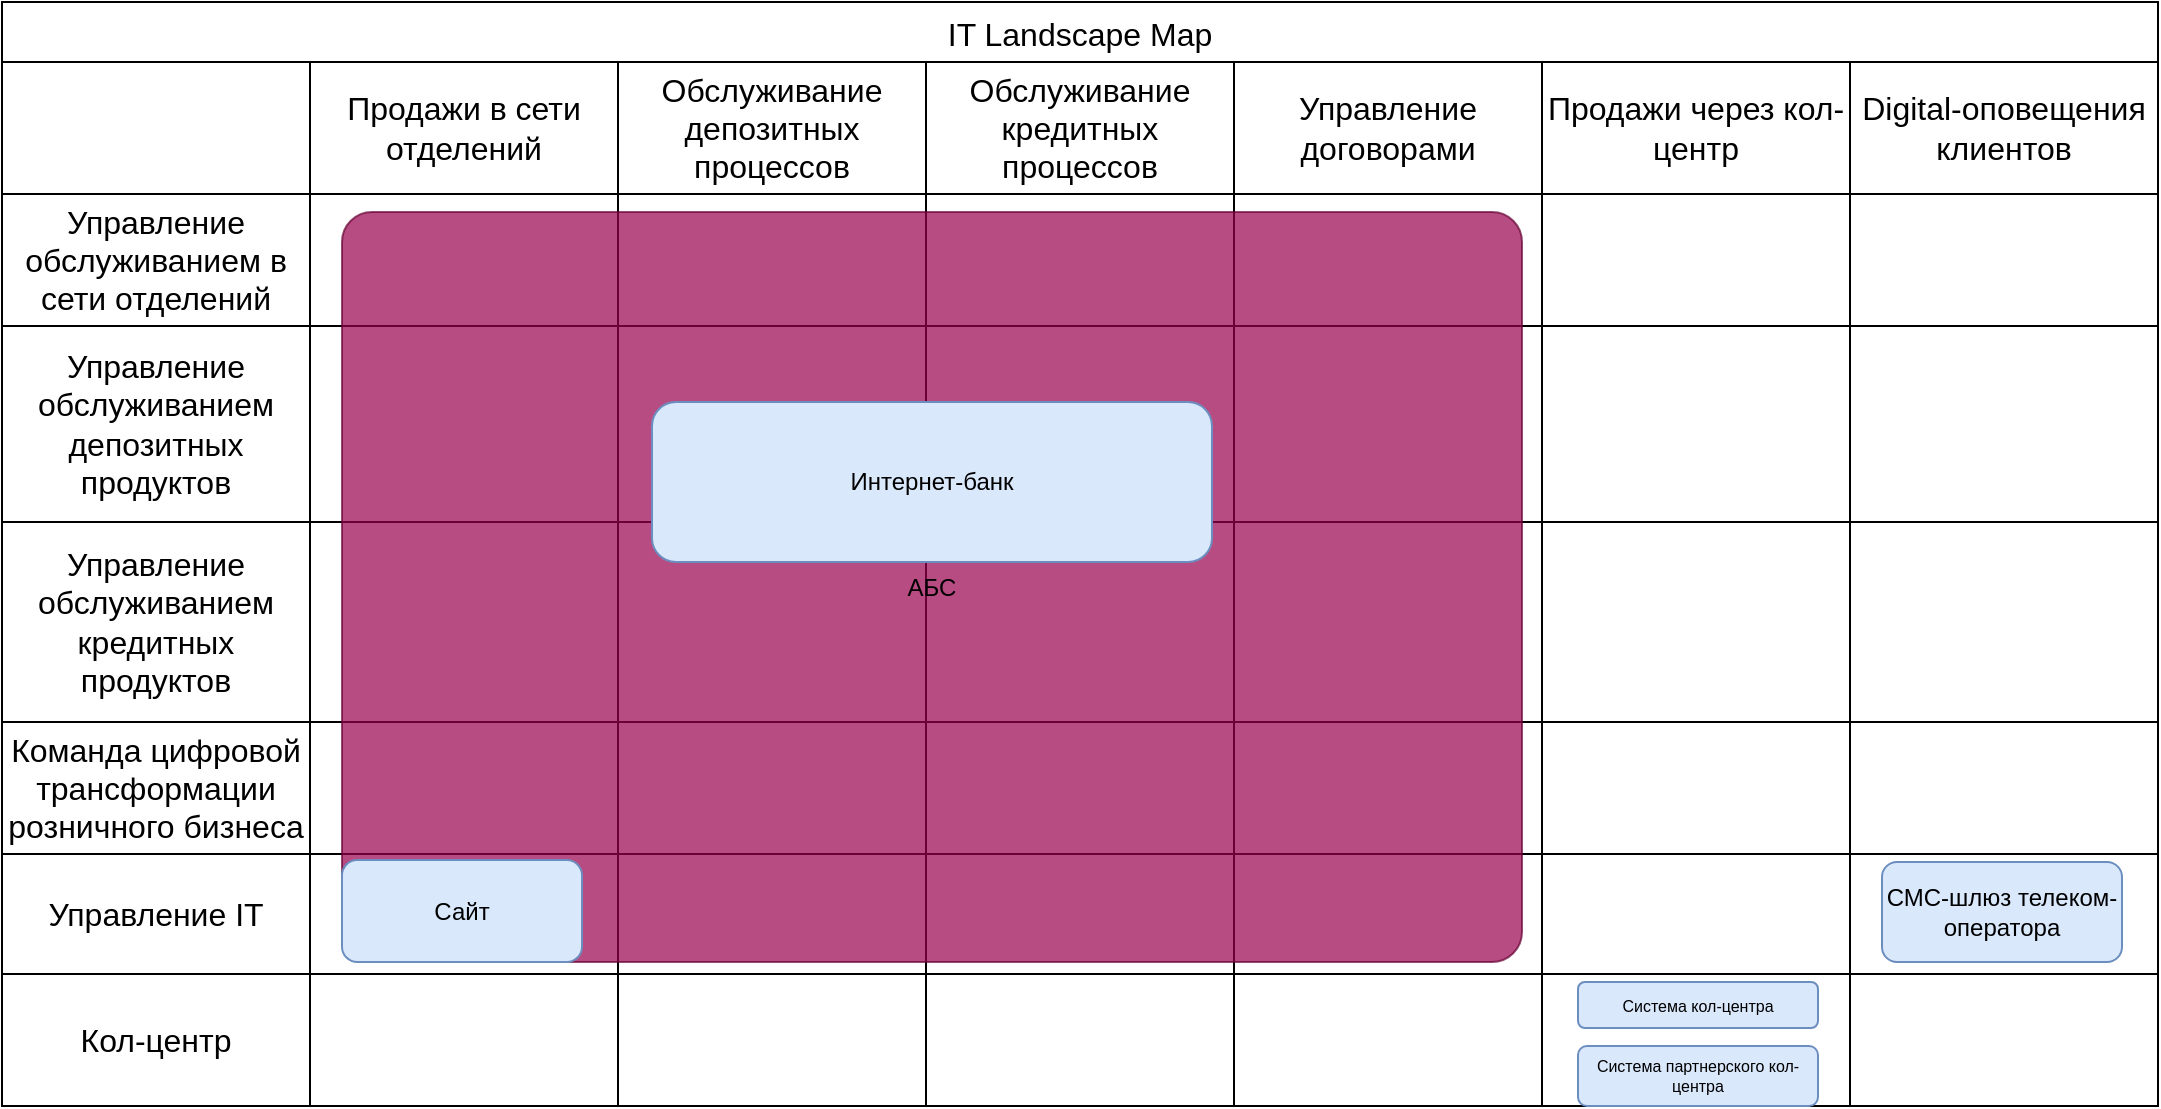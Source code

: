 <mxfile version="27.0.3">
  <diagram name="Page-1" id="yXXxy7qz2wfKuxrvr1Yr">
    <mxGraphModel grid="1" page="1" gridSize="10" guides="1" tooltips="1" connect="1" arrows="1" fold="1" pageScale="1" pageWidth="2339" pageHeight="3300" math="0" shadow="0">
      <root>
        <mxCell id="0" />
        <mxCell id="1" parent="0" />
        <mxCell id="sKIPhGIStelRBDxJ9E2L-1" value="IT Landscape Map" style="shape=table;startSize=30;container=1;collapsible=0;childLayout=tableLayout;strokeColor=default;fontSize=16;" vertex="1" parent="1">
          <mxGeometry x="80" y="80" width="1078" height="552" as="geometry" />
        </mxCell>
        <mxCell id="sKIPhGIStelRBDxJ9E2L-2" value="" style="shape=tableRow;horizontal=0;startSize=0;swimlaneHead=0;swimlaneBody=0;strokeColor=inherit;top=0;left=0;bottom=0;right=0;collapsible=0;dropTarget=0;fillColor=none;points=[[0,0.5],[1,0.5]];portConstraint=eastwest;fontSize=16;" vertex="1" parent="sKIPhGIStelRBDxJ9E2L-1">
          <mxGeometry y="30" width="1078" height="66" as="geometry" />
        </mxCell>
        <mxCell id="sKIPhGIStelRBDxJ9E2L-3" value="" style="shape=partialRectangle;html=1;whiteSpace=wrap;connectable=0;strokeColor=inherit;overflow=hidden;fillColor=none;top=0;left=0;bottom=0;right=0;pointerEvents=1;fontSize=16;" vertex="1" parent="sKIPhGIStelRBDxJ9E2L-2">
          <mxGeometry width="154" height="66" as="geometry">
            <mxRectangle width="154" height="66" as="alternateBounds" />
          </mxGeometry>
        </mxCell>
        <mxCell id="sKIPhGIStelRBDxJ9E2L-4" value="Продажи в сети отделений" style="shape=partialRectangle;html=1;whiteSpace=wrap;connectable=0;strokeColor=inherit;overflow=hidden;fillColor=none;top=0;left=0;bottom=0;right=0;pointerEvents=1;fontSize=16;" vertex="1" parent="sKIPhGIStelRBDxJ9E2L-2">
          <mxGeometry x="154" width="154" height="66" as="geometry">
            <mxRectangle width="154" height="66" as="alternateBounds" />
          </mxGeometry>
        </mxCell>
        <mxCell id="sKIPhGIStelRBDxJ9E2L-5" value="Обслуживание депозитных процессов" style="shape=partialRectangle;html=1;whiteSpace=wrap;connectable=0;strokeColor=inherit;overflow=hidden;fillColor=none;top=0;left=0;bottom=0;right=0;pointerEvents=1;fontSize=16;" vertex="1" parent="sKIPhGIStelRBDxJ9E2L-2">
          <mxGeometry x="308" width="154" height="66" as="geometry">
            <mxRectangle width="154" height="66" as="alternateBounds" />
          </mxGeometry>
        </mxCell>
        <mxCell id="sKIPhGIStelRBDxJ9E2L-14" value="Обслуживание кредитных процессов" style="shape=partialRectangle;html=1;whiteSpace=wrap;connectable=0;strokeColor=inherit;overflow=hidden;fillColor=none;top=0;left=0;bottom=0;right=0;pointerEvents=1;fontSize=16;" vertex="1" parent="sKIPhGIStelRBDxJ9E2L-2">
          <mxGeometry x="462" width="154" height="66" as="geometry">
            <mxRectangle width="154" height="66" as="alternateBounds" />
          </mxGeometry>
        </mxCell>
        <mxCell id="sKIPhGIStelRBDxJ9E2L-17" value="Управление договорами" style="shape=partialRectangle;html=1;whiteSpace=wrap;connectable=0;strokeColor=inherit;overflow=hidden;fillColor=none;top=0;left=0;bottom=0;right=0;pointerEvents=1;fontSize=16;" vertex="1" parent="sKIPhGIStelRBDxJ9E2L-2">
          <mxGeometry x="616" width="154" height="66" as="geometry">
            <mxRectangle width="154" height="66" as="alternateBounds" />
          </mxGeometry>
        </mxCell>
        <mxCell id="VhlRy4VZhJ0WZ9JeDpgp-1" value="Продажи через кол-центр" style="shape=partialRectangle;html=1;whiteSpace=wrap;connectable=0;strokeColor=inherit;overflow=hidden;fillColor=none;top=0;left=0;bottom=0;right=0;pointerEvents=1;fontSize=16;" vertex="1" parent="sKIPhGIStelRBDxJ9E2L-2">
          <mxGeometry x="770" width="154" height="66" as="geometry">
            <mxRectangle width="154" height="66" as="alternateBounds" />
          </mxGeometry>
        </mxCell>
        <mxCell id="VhlRy4VZhJ0WZ9JeDpgp-8" value="Digital-оповещения клиентов" style="shape=partialRectangle;html=1;whiteSpace=wrap;connectable=0;strokeColor=inherit;overflow=hidden;fillColor=none;top=0;left=0;bottom=0;right=0;pointerEvents=1;fontSize=16;" vertex="1" parent="sKIPhGIStelRBDxJ9E2L-2">
          <mxGeometry x="924" width="154" height="66" as="geometry">
            <mxRectangle width="154" height="66" as="alternateBounds" />
          </mxGeometry>
        </mxCell>
        <mxCell id="sKIPhGIStelRBDxJ9E2L-6" value="" style="shape=tableRow;horizontal=0;startSize=0;swimlaneHead=0;swimlaneBody=0;strokeColor=inherit;top=0;left=0;bottom=0;right=0;collapsible=0;dropTarget=0;fillColor=none;points=[[0,0.5],[1,0.5]];portConstraint=eastwest;fontSize=16;" vertex="1" parent="sKIPhGIStelRBDxJ9E2L-1">
          <mxGeometry y="96" width="1078" height="66" as="geometry" />
        </mxCell>
        <mxCell id="sKIPhGIStelRBDxJ9E2L-7" value="Управление обслуживанием в сети отделений" style="shape=partialRectangle;html=1;whiteSpace=wrap;connectable=0;strokeColor=inherit;overflow=hidden;fillColor=none;top=0;left=0;bottom=0;right=0;pointerEvents=1;fontSize=16;" vertex="1" parent="sKIPhGIStelRBDxJ9E2L-6">
          <mxGeometry width="154" height="66" as="geometry">
            <mxRectangle width="154" height="66" as="alternateBounds" />
          </mxGeometry>
        </mxCell>
        <mxCell id="sKIPhGIStelRBDxJ9E2L-8" value="" style="shape=partialRectangle;html=1;whiteSpace=wrap;connectable=0;strokeColor=inherit;overflow=hidden;fillColor=none;top=0;left=0;bottom=0;right=0;pointerEvents=1;fontSize=16;" vertex="1" parent="sKIPhGIStelRBDxJ9E2L-6">
          <mxGeometry x="154" width="154" height="66" as="geometry">
            <mxRectangle width="154" height="66" as="alternateBounds" />
          </mxGeometry>
        </mxCell>
        <mxCell id="sKIPhGIStelRBDxJ9E2L-9" value="" style="shape=partialRectangle;html=1;whiteSpace=wrap;connectable=0;strokeColor=inherit;overflow=hidden;fillColor=none;top=0;left=0;bottom=0;right=0;pointerEvents=1;fontSize=16;" vertex="1" parent="sKIPhGIStelRBDxJ9E2L-6">
          <mxGeometry x="308" width="154" height="66" as="geometry">
            <mxRectangle width="154" height="66" as="alternateBounds" />
          </mxGeometry>
        </mxCell>
        <mxCell id="sKIPhGIStelRBDxJ9E2L-15" value="" style="shape=partialRectangle;html=1;whiteSpace=wrap;connectable=0;strokeColor=inherit;overflow=hidden;fillColor=none;top=0;left=0;bottom=0;right=0;pointerEvents=1;fontSize=16;" vertex="1" parent="sKIPhGIStelRBDxJ9E2L-6">
          <mxGeometry x="462" width="154" height="66" as="geometry">
            <mxRectangle width="154" height="66" as="alternateBounds" />
          </mxGeometry>
        </mxCell>
        <mxCell id="sKIPhGIStelRBDxJ9E2L-18" style="shape=partialRectangle;html=1;whiteSpace=wrap;connectable=0;strokeColor=inherit;overflow=hidden;fillColor=none;top=0;left=0;bottom=0;right=0;pointerEvents=1;fontSize=16;" vertex="1" parent="sKIPhGIStelRBDxJ9E2L-6">
          <mxGeometry x="616" width="154" height="66" as="geometry">
            <mxRectangle width="154" height="66" as="alternateBounds" />
          </mxGeometry>
        </mxCell>
        <mxCell id="VhlRy4VZhJ0WZ9JeDpgp-2" style="shape=partialRectangle;html=1;whiteSpace=wrap;connectable=0;strokeColor=inherit;overflow=hidden;fillColor=none;top=0;left=0;bottom=0;right=0;pointerEvents=1;fontSize=16;" vertex="1" parent="sKIPhGIStelRBDxJ9E2L-6">
          <mxGeometry x="770" width="154" height="66" as="geometry">
            <mxRectangle width="154" height="66" as="alternateBounds" />
          </mxGeometry>
        </mxCell>
        <mxCell id="VhlRy4VZhJ0WZ9JeDpgp-9" style="shape=partialRectangle;html=1;whiteSpace=wrap;connectable=0;strokeColor=inherit;overflow=hidden;fillColor=none;top=0;left=0;bottom=0;right=0;pointerEvents=1;fontSize=16;" vertex="1" parent="sKIPhGIStelRBDxJ9E2L-6">
          <mxGeometry x="924" width="154" height="66" as="geometry">
            <mxRectangle width="154" height="66" as="alternateBounds" />
          </mxGeometry>
        </mxCell>
        <mxCell id="sKIPhGIStelRBDxJ9E2L-10" value="" style="shape=tableRow;horizontal=0;startSize=0;swimlaneHead=0;swimlaneBody=0;strokeColor=inherit;top=0;left=0;bottom=0;right=0;collapsible=0;dropTarget=0;fillColor=none;points=[[0,0.5],[1,0.5]];portConstraint=eastwest;fontSize=16;" vertex="1" parent="sKIPhGIStelRBDxJ9E2L-1">
          <mxGeometry y="162" width="1078" height="98" as="geometry" />
        </mxCell>
        <mxCell id="sKIPhGIStelRBDxJ9E2L-11" value="Управление обслуживанием депозитных продуктов" style="shape=partialRectangle;html=1;whiteSpace=wrap;connectable=0;strokeColor=inherit;overflow=hidden;fillColor=none;top=0;left=0;bottom=0;right=0;pointerEvents=1;fontSize=16;" vertex="1" parent="sKIPhGIStelRBDxJ9E2L-10">
          <mxGeometry width="154" height="98" as="geometry">
            <mxRectangle width="154" height="98" as="alternateBounds" />
          </mxGeometry>
        </mxCell>
        <mxCell id="sKIPhGIStelRBDxJ9E2L-12" value="" style="shape=partialRectangle;html=1;whiteSpace=wrap;connectable=0;strokeColor=inherit;overflow=hidden;fillColor=none;top=0;left=0;bottom=0;right=0;pointerEvents=1;fontSize=16;" vertex="1" parent="sKIPhGIStelRBDxJ9E2L-10">
          <mxGeometry x="154" width="154" height="98" as="geometry">
            <mxRectangle width="154" height="98" as="alternateBounds" />
          </mxGeometry>
        </mxCell>
        <mxCell id="sKIPhGIStelRBDxJ9E2L-13" value="" style="shape=partialRectangle;html=1;whiteSpace=wrap;connectable=0;strokeColor=inherit;overflow=hidden;fillColor=none;top=0;left=0;bottom=0;right=0;pointerEvents=1;fontSize=16;" vertex="1" parent="sKIPhGIStelRBDxJ9E2L-10">
          <mxGeometry x="308" width="154" height="98" as="geometry">
            <mxRectangle width="154" height="98" as="alternateBounds" />
          </mxGeometry>
        </mxCell>
        <mxCell id="sKIPhGIStelRBDxJ9E2L-16" style="shape=partialRectangle;html=1;whiteSpace=wrap;connectable=0;strokeColor=inherit;overflow=hidden;fillColor=none;top=0;left=0;bottom=0;right=0;pointerEvents=1;fontSize=16;" vertex="1" parent="sKIPhGIStelRBDxJ9E2L-10">
          <mxGeometry x="462" width="154" height="98" as="geometry">
            <mxRectangle width="154" height="98" as="alternateBounds" />
          </mxGeometry>
        </mxCell>
        <mxCell id="sKIPhGIStelRBDxJ9E2L-19" style="shape=partialRectangle;html=1;whiteSpace=wrap;connectable=0;strokeColor=inherit;overflow=hidden;fillColor=none;top=0;left=0;bottom=0;right=0;pointerEvents=1;fontSize=16;" vertex="1" parent="sKIPhGIStelRBDxJ9E2L-10">
          <mxGeometry x="616" width="154" height="98" as="geometry">
            <mxRectangle width="154" height="98" as="alternateBounds" />
          </mxGeometry>
        </mxCell>
        <mxCell id="VhlRy4VZhJ0WZ9JeDpgp-3" style="shape=partialRectangle;html=1;whiteSpace=wrap;connectable=0;strokeColor=inherit;overflow=hidden;fillColor=none;top=0;left=0;bottom=0;right=0;pointerEvents=1;fontSize=16;" vertex="1" parent="sKIPhGIStelRBDxJ9E2L-10">
          <mxGeometry x="770" width="154" height="98" as="geometry">
            <mxRectangle width="154" height="98" as="alternateBounds" />
          </mxGeometry>
        </mxCell>
        <mxCell id="VhlRy4VZhJ0WZ9JeDpgp-10" style="shape=partialRectangle;html=1;whiteSpace=wrap;connectable=0;strokeColor=inherit;overflow=hidden;fillColor=none;top=0;left=0;bottom=0;right=0;pointerEvents=1;fontSize=16;" vertex="1" parent="sKIPhGIStelRBDxJ9E2L-10">
          <mxGeometry x="924" width="154" height="98" as="geometry">
            <mxRectangle width="154" height="98" as="alternateBounds" />
          </mxGeometry>
        </mxCell>
        <mxCell id="sKIPhGIStelRBDxJ9E2L-20" style="shape=tableRow;horizontal=0;startSize=0;swimlaneHead=0;swimlaneBody=0;strokeColor=inherit;top=0;left=0;bottom=0;right=0;collapsible=0;dropTarget=0;fillColor=none;points=[[0,0.5],[1,0.5]];portConstraint=eastwest;fontSize=16;" vertex="1" parent="sKIPhGIStelRBDxJ9E2L-1">
          <mxGeometry y="260" width="1078" height="100" as="geometry" />
        </mxCell>
        <mxCell id="sKIPhGIStelRBDxJ9E2L-21" value="Управление обслуживанием кредитных продуктов" style="shape=partialRectangle;html=1;whiteSpace=wrap;connectable=0;strokeColor=inherit;overflow=hidden;fillColor=none;top=0;left=0;bottom=0;right=0;pointerEvents=1;fontSize=16;" vertex="1" parent="sKIPhGIStelRBDxJ9E2L-20">
          <mxGeometry width="154" height="100" as="geometry">
            <mxRectangle width="154" height="100" as="alternateBounds" />
          </mxGeometry>
        </mxCell>
        <mxCell id="sKIPhGIStelRBDxJ9E2L-22" value="" style="shape=partialRectangle;html=1;whiteSpace=wrap;connectable=0;strokeColor=inherit;overflow=hidden;fillColor=none;top=0;left=0;bottom=0;right=0;pointerEvents=1;fontSize=16;" vertex="1" parent="sKIPhGIStelRBDxJ9E2L-20">
          <mxGeometry x="154" width="154" height="100" as="geometry">
            <mxRectangle width="154" height="100" as="alternateBounds" />
          </mxGeometry>
        </mxCell>
        <mxCell id="sKIPhGIStelRBDxJ9E2L-23" style="shape=partialRectangle;html=1;whiteSpace=wrap;connectable=0;strokeColor=inherit;overflow=hidden;fillColor=none;top=0;left=0;bottom=0;right=0;pointerEvents=1;fontSize=16;" vertex="1" parent="sKIPhGIStelRBDxJ9E2L-20">
          <mxGeometry x="308" width="154" height="100" as="geometry">
            <mxRectangle width="154" height="100" as="alternateBounds" />
          </mxGeometry>
        </mxCell>
        <mxCell id="sKIPhGIStelRBDxJ9E2L-24" style="shape=partialRectangle;html=1;whiteSpace=wrap;connectable=0;strokeColor=inherit;overflow=hidden;fillColor=none;top=0;left=0;bottom=0;right=0;pointerEvents=1;fontSize=16;" vertex="1" parent="sKIPhGIStelRBDxJ9E2L-20">
          <mxGeometry x="462" width="154" height="100" as="geometry">
            <mxRectangle width="154" height="100" as="alternateBounds" />
          </mxGeometry>
        </mxCell>
        <mxCell id="sKIPhGIStelRBDxJ9E2L-25" style="shape=partialRectangle;html=1;whiteSpace=wrap;connectable=0;strokeColor=inherit;overflow=hidden;fillColor=none;top=0;left=0;bottom=0;right=0;pointerEvents=1;fontSize=16;" vertex="1" parent="sKIPhGIStelRBDxJ9E2L-20">
          <mxGeometry x="616" width="154" height="100" as="geometry">
            <mxRectangle width="154" height="100" as="alternateBounds" />
          </mxGeometry>
        </mxCell>
        <mxCell id="VhlRy4VZhJ0WZ9JeDpgp-4" style="shape=partialRectangle;html=1;whiteSpace=wrap;connectable=0;strokeColor=inherit;overflow=hidden;fillColor=none;top=0;left=0;bottom=0;right=0;pointerEvents=1;fontSize=16;" vertex="1" parent="sKIPhGIStelRBDxJ9E2L-20">
          <mxGeometry x="770" width="154" height="100" as="geometry">
            <mxRectangle width="154" height="100" as="alternateBounds" />
          </mxGeometry>
        </mxCell>
        <mxCell id="VhlRy4VZhJ0WZ9JeDpgp-11" style="shape=partialRectangle;html=1;whiteSpace=wrap;connectable=0;strokeColor=inherit;overflow=hidden;fillColor=none;top=0;left=0;bottom=0;right=0;pointerEvents=1;fontSize=16;" vertex="1" parent="sKIPhGIStelRBDxJ9E2L-20">
          <mxGeometry x="924" width="154" height="100" as="geometry">
            <mxRectangle width="154" height="100" as="alternateBounds" />
          </mxGeometry>
        </mxCell>
        <mxCell id="sKIPhGIStelRBDxJ9E2L-26" style="shape=tableRow;horizontal=0;startSize=0;swimlaneHead=0;swimlaneBody=0;strokeColor=inherit;top=0;left=0;bottom=0;right=0;collapsible=0;dropTarget=0;fillColor=none;points=[[0,0.5],[1,0.5]];portConstraint=eastwest;fontSize=16;" vertex="1" parent="sKIPhGIStelRBDxJ9E2L-1">
          <mxGeometry y="360" width="1078" height="66" as="geometry" />
        </mxCell>
        <mxCell id="sKIPhGIStelRBDxJ9E2L-27" value="Команда цифровой трансформации розничного бизнеса" style="shape=partialRectangle;html=1;whiteSpace=wrap;connectable=0;strokeColor=inherit;overflow=hidden;fillColor=none;top=0;left=0;bottom=0;right=0;pointerEvents=1;fontSize=16;" vertex="1" parent="sKIPhGIStelRBDxJ9E2L-26">
          <mxGeometry width="154" height="66" as="geometry">
            <mxRectangle width="154" height="66" as="alternateBounds" />
          </mxGeometry>
        </mxCell>
        <mxCell id="sKIPhGIStelRBDxJ9E2L-28" style="shape=partialRectangle;html=1;whiteSpace=wrap;connectable=0;strokeColor=inherit;overflow=hidden;fillColor=none;top=0;left=0;bottom=0;right=0;pointerEvents=1;fontSize=16;" vertex="1" parent="sKIPhGIStelRBDxJ9E2L-26">
          <mxGeometry x="154" width="154" height="66" as="geometry">
            <mxRectangle width="154" height="66" as="alternateBounds" />
          </mxGeometry>
        </mxCell>
        <mxCell id="sKIPhGIStelRBDxJ9E2L-29" style="shape=partialRectangle;html=1;whiteSpace=wrap;connectable=0;strokeColor=inherit;overflow=hidden;fillColor=none;top=0;left=0;bottom=0;right=0;pointerEvents=1;fontSize=16;" vertex="1" parent="sKIPhGIStelRBDxJ9E2L-26">
          <mxGeometry x="308" width="154" height="66" as="geometry">
            <mxRectangle width="154" height="66" as="alternateBounds" />
          </mxGeometry>
        </mxCell>
        <mxCell id="sKIPhGIStelRBDxJ9E2L-30" style="shape=partialRectangle;html=1;whiteSpace=wrap;connectable=0;strokeColor=inherit;overflow=hidden;fillColor=none;top=0;left=0;bottom=0;right=0;pointerEvents=1;fontSize=16;" vertex="1" parent="sKIPhGIStelRBDxJ9E2L-26">
          <mxGeometry x="462" width="154" height="66" as="geometry">
            <mxRectangle width="154" height="66" as="alternateBounds" />
          </mxGeometry>
        </mxCell>
        <mxCell id="sKIPhGIStelRBDxJ9E2L-31" style="shape=partialRectangle;html=1;whiteSpace=wrap;connectable=0;strokeColor=inherit;overflow=hidden;fillColor=none;top=0;left=0;bottom=0;right=0;pointerEvents=1;fontSize=16;" vertex="1" parent="sKIPhGIStelRBDxJ9E2L-26">
          <mxGeometry x="616" width="154" height="66" as="geometry">
            <mxRectangle width="154" height="66" as="alternateBounds" />
          </mxGeometry>
        </mxCell>
        <mxCell id="VhlRy4VZhJ0WZ9JeDpgp-5" style="shape=partialRectangle;html=1;whiteSpace=wrap;connectable=0;strokeColor=inherit;overflow=hidden;fillColor=none;top=0;left=0;bottom=0;right=0;pointerEvents=1;fontSize=16;" vertex="1" parent="sKIPhGIStelRBDxJ9E2L-26">
          <mxGeometry x="770" width="154" height="66" as="geometry">
            <mxRectangle width="154" height="66" as="alternateBounds" />
          </mxGeometry>
        </mxCell>
        <mxCell id="VhlRy4VZhJ0WZ9JeDpgp-12" style="shape=partialRectangle;html=1;whiteSpace=wrap;connectable=0;strokeColor=inherit;overflow=hidden;fillColor=none;top=0;left=0;bottom=0;right=0;pointerEvents=1;fontSize=16;" vertex="1" parent="sKIPhGIStelRBDxJ9E2L-26">
          <mxGeometry x="924" width="154" height="66" as="geometry">
            <mxRectangle width="154" height="66" as="alternateBounds" />
          </mxGeometry>
        </mxCell>
        <mxCell id="sKIPhGIStelRBDxJ9E2L-32" style="shape=tableRow;horizontal=0;startSize=0;swimlaneHead=0;swimlaneBody=0;strokeColor=inherit;top=0;left=0;bottom=0;right=0;collapsible=0;dropTarget=0;fillColor=none;points=[[0,0.5],[1,0.5]];portConstraint=eastwest;fontSize=16;" vertex="1" parent="sKIPhGIStelRBDxJ9E2L-1">
          <mxGeometry y="426" width="1078" height="60" as="geometry" />
        </mxCell>
        <mxCell id="sKIPhGIStelRBDxJ9E2L-33" value="Управление IT" style="shape=partialRectangle;html=1;whiteSpace=wrap;connectable=0;strokeColor=inherit;overflow=hidden;fillColor=none;top=0;left=0;bottom=0;right=0;pointerEvents=1;fontSize=16;" vertex="1" parent="sKIPhGIStelRBDxJ9E2L-32">
          <mxGeometry width="154" height="60" as="geometry">
            <mxRectangle width="154" height="60" as="alternateBounds" />
          </mxGeometry>
        </mxCell>
        <mxCell id="sKIPhGIStelRBDxJ9E2L-34" style="shape=partialRectangle;html=1;whiteSpace=wrap;connectable=0;strokeColor=inherit;overflow=hidden;fillColor=none;top=0;left=0;bottom=0;right=0;pointerEvents=1;fontSize=16;" vertex="1" parent="sKIPhGIStelRBDxJ9E2L-32">
          <mxGeometry x="154" width="154" height="60" as="geometry">
            <mxRectangle width="154" height="60" as="alternateBounds" />
          </mxGeometry>
        </mxCell>
        <mxCell id="sKIPhGIStelRBDxJ9E2L-35" style="shape=partialRectangle;html=1;whiteSpace=wrap;connectable=0;strokeColor=inherit;overflow=hidden;fillColor=none;top=0;left=0;bottom=0;right=0;pointerEvents=1;fontSize=16;" vertex="1" parent="sKIPhGIStelRBDxJ9E2L-32">
          <mxGeometry x="308" width="154" height="60" as="geometry">
            <mxRectangle width="154" height="60" as="alternateBounds" />
          </mxGeometry>
        </mxCell>
        <mxCell id="sKIPhGIStelRBDxJ9E2L-36" style="shape=partialRectangle;html=1;whiteSpace=wrap;connectable=0;strokeColor=inherit;overflow=hidden;fillColor=none;top=0;left=0;bottom=0;right=0;pointerEvents=1;fontSize=16;" vertex="1" parent="sKIPhGIStelRBDxJ9E2L-32">
          <mxGeometry x="462" width="154" height="60" as="geometry">
            <mxRectangle width="154" height="60" as="alternateBounds" />
          </mxGeometry>
        </mxCell>
        <mxCell id="sKIPhGIStelRBDxJ9E2L-37" style="shape=partialRectangle;html=1;whiteSpace=wrap;connectable=0;strokeColor=inherit;overflow=hidden;fillColor=none;top=0;left=0;bottom=0;right=0;pointerEvents=1;fontSize=16;" vertex="1" parent="sKIPhGIStelRBDxJ9E2L-32">
          <mxGeometry x="616" width="154" height="60" as="geometry">
            <mxRectangle width="154" height="60" as="alternateBounds" />
          </mxGeometry>
        </mxCell>
        <mxCell id="VhlRy4VZhJ0WZ9JeDpgp-6" style="shape=partialRectangle;html=1;whiteSpace=wrap;connectable=0;strokeColor=inherit;overflow=hidden;fillColor=none;top=0;left=0;bottom=0;right=0;pointerEvents=1;fontSize=16;" vertex="1" parent="sKIPhGIStelRBDxJ9E2L-32">
          <mxGeometry x="770" width="154" height="60" as="geometry">
            <mxRectangle width="154" height="60" as="alternateBounds" />
          </mxGeometry>
        </mxCell>
        <mxCell id="VhlRy4VZhJ0WZ9JeDpgp-13" style="shape=partialRectangle;html=1;whiteSpace=wrap;connectable=0;strokeColor=inherit;overflow=hidden;fillColor=none;top=0;left=0;bottom=0;right=0;pointerEvents=1;fontSize=16;" vertex="1" parent="sKIPhGIStelRBDxJ9E2L-32">
          <mxGeometry x="924" width="154" height="60" as="geometry">
            <mxRectangle width="154" height="60" as="alternateBounds" />
          </mxGeometry>
        </mxCell>
        <mxCell id="sKIPhGIStelRBDxJ9E2L-38" style="shape=tableRow;horizontal=0;startSize=0;swimlaneHead=0;swimlaneBody=0;strokeColor=inherit;top=0;left=0;bottom=0;right=0;collapsible=0;dropTarget=0;fillColor=none;points=[[0,0.5],[1,0.5]];portConstraint=eastwest;fontSize=16;" vertex="1" parent="sKIPhGIStelRBDxJ9E2L-1">
          <mxGeometry y="486" width="1078" height="66" as="geometry" />
        </mxCell>
        <mxCell id="sKIPhGIStelRBDxJ9E2L-39" value="Кол-центр" style="shape=partialRectangle;html=1;whiteSpace=wrap;connectable=0;strokeColor=inherit;overflow=hidden;fillColor=none;top=0;left=0;bottom=0;right=0;pointerEvents=1;fontSize=16;" vertex="1" parent="sKIPhGIStelRBDxJ9E2L-38">
          <mxGeometry width="154" height="66" as="geometry">
            <mxRectangle width="154" height="66" as="alternateBounds" />
          </mxGeometry>
        </mxCell>
        <mxCell id="sKIPhGIStelRBDxJ9E2L-40" value="" style="shape=partialRectangle;html=1;whiteSpace=wrap;connectable=0;strokeColor=inherit;overflow=hidden;fillColor=none;top=0;left=0;bottom=0;right=0;pointerEvents=1;fontSize=16;" vertex="1" parent="sKIPhGIStelRBDxJ9E2L-38">
          <mxGeometry x="154" width="154" height="66" as="geometry">
            <mxRectangle width="154" height="66" as="alternateBounds" />
          </mxGeometry>
        </mxCell>
        <mxCell id="sKIPhGIStelRBDxJ9E2L-41" style="shape=partialRectangle;html=1;whiteSpace=wrap;connectable=0;strokeColor=inherit;overflow=hidden;fillColor=none;top=0;left=0;bottom=0;right=0;pointerEvents=1;fontSize=16;" vertex="1" parent="sKIPhGIStelRBDxJ9E2L-38">
          <mxGeometry x="308" width="154" height="66" as="geometry">
            <mxRectangle width="154" height="66" as="alternateBounds" />
          </mxGeometry>
        </mxCell>
        <mxCell id="sKIPhGIStelRBDxJ9E2L-42" style="shape=partialRectangle;html=1;whiteSpace=wrap;connectable=0;strokeColor=inherit;overflow=hidden;fillColor=none;top=0;left=0;bottom=0;right=0;pointerEvents=1;fontSize=16;" vertex="1" parent="sKIPhGIStelRBDxJ9E2L-38">
          <mxGeometry x="462" width="154" height="66" as="geometry">
            <mxRectangle width="154" height="66" as="alternateBounds" />
          </mxGeometry>
        </mxCell>
        <mxCell id="sKIPhGIStelRBDxJ9E2L-43" style="shape=partialRectangle;html=1;whiteSpace=wrap;connectable=0;strokeColor=inherit;overflow=hidden;fillColor=none;top=0;left=0;bottom=0;right=0;pointerEvents=1;fontSize=16;" vertex="1" parent="sKIPhGIStelRBDxJ9E2L-38">
          <mxGeometry x="616" width="154" height="66" as="geometry">
            <mxRectangle width="154" height="66" as="alternateBounds" />
          </mxGeometry>
        </mxCell>
        <mxCell id="VhlRy4VZhJ0WZ9JeDpgp-7" style="shape=partialRectangle;html=1;whiteSpace=wrap;connectable=0;strokeColor=inherit;overflow=hidden;fillColor=none;top=0;left=0;bottom=0;right=0;pointerEvents=1;fontSize=16;" vertex="1" parent="sKIPhGIStelRBDxJ9E2L-38">
          <mxGeometry x="770" width="154" height="66" as="geometry">
            <mxRectangle width="154" height="66" as="alternateBounds" />
          </mxGeometry>
        </mxCell>
        <mxCell id="VhlRy4VZhJ0WZ9JeDpgp-14" style="shape=partialRectangle;html=1;whiteSpace=wrap;connectable=0;strokeColor=inherit;overflow=hidden;fillColor=none;top=0;left=0;bottom=0;right=0;pointerEvents=1;fontSize=16;" vertex="1" parent="sKIPhGIStelRBDxJ9E2L-38">
          <mxGeometry x="924" width="154" height="66" as="geometry">
            <mxRectangle width="154" height="66" as="alternateBounds" />
          </mxGeometry>
        </mxCell>
        <mxCell id="VhlRy4VZhJ0WZ9JeDpgp-16" value="&lt;div style=&quot;line-height: 160%;&quot;&gt;АБС&lt;/div&gt;" style="rounded=1;whiteSpace=wrap;html=1;fillColor=#99004D;strokeColor=#660033;arcSize=4;fillStyle=solid;opacity=70;" vertex="1" parent="1">
          <mxGeometry x="250" y="185" width="590" height="375" as="geometry" />
        </mxCell>
        <mxCell id="VhlRy4VZhJ0WZ9JeDpgp-17" value="Система кол-центра" style="rounded=1;whiteSpace=wrap;html=1;fillColor=#dae8fc;strokeColor=#6c8ebf;fontSize=8;" vertex="1" parent="1">
          <mxGeometry x="868" y="570" width="120" height="23" as="geometry" />
        </mxCell>
        <mxCell id="VhlRy4VZhJ0WZ9JeDpgp-18" value="Система партнерского кол-центра" style="rounded=1;whiteSpace=wrap;html=1;fillColor=#dae8fc;strokeColor=#6c8ebf;fontSize=8;" vertex="1" parent="1">
          <mxGeometry x="868" y="602" width="120" height="30" as="geometry" />
        </mxCell>
        <mxCell id="VhlRy4VZhJ0WZ9JeDpgp-19" value="СМС-шлюз телеком-оператора" style="rounded=1;whiteSpace=wrap;html=1;fillColor=#dae8fc;strokeColor=#6c8ebf;" vertex="1" parent="1">
          <mxGeometry x="1020" y="510" width="120" height="50" as="geometry" />
        </mxCell>
        <mxCell id="VhlRy4VZhJ0WZ9JeDpgp-20" value="Сайт" style="rounded=1;whiteSpace=wrap;html=1;fillColor=#dae8fc;strokeColor=#6c8ebf;" vertex="1" parent="1">
          <mxGeometry x="250" y="509" width="120" height="51" as="geometry" />
        </mxCell>
        <mxCell id="VhlRy4VZhJ0WZ9JeDpgp-15" value="Интернет-банк" style="rounded=1;whiteSpace=wrap;html=1;fillColor=#dae8fc;strokeColor=#6c8ebf;" vertex="1" parent="1">
          <mxGeometry x="405" y="280" width="280" height="80" as="geometry" />
        </mxCell>
      </root>
    </mxGraphModel>
  </diagram>
</mxfile>

